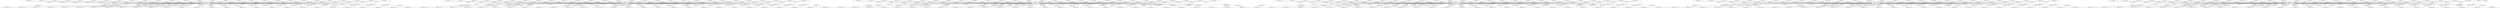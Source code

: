 digraph G {
	ranksep=.25;
	"top_module_a1~0" [shape=triangle];
	"top_module_a1~0" -> "top_module_MUL~0"[label="top_module^a1~0"];
	"top_module_MUL~0"
	"top_module_MUL~0" -> "top_module_BUF~1"[label="top_module^c1~0"];
	"top_module_BUF~1" [shape=box];
	"top_module_BUF~1" -> "top_module_c1~0_O";
	"top_module_c1~0_O" [shape=triangle];
	"top_module_MUL~0" -> "top_module_BUF~2"[label="top_module^c1~1"];
	"top_module_BUF~2" [shape=box];
	"top_module_BUF~2" -> "top_module_c1~1_O";
	"top_module_c1~1_O" [shape=triangle];
	"top_module_MUL~0" -> "top_module_BUF~3"[label="top_module^c1~2"];
	"top_module_BUF~3" [shape=box];
	"top_module_BUF~3" -> "top_module_c1~2_O";
	"top_module_c1~2_O" [shape=triangle];
	"top_module_MUL~0" -> "top_module_BUF~4"[label="top_module^c1~3"];
	"top_module_BUF~4" [shape=box];
	"top_module_BUF~4" -> "top_module_c1~3_O";
	"top_module_c1~3_O" [shape=triangle];
	"top_module_MUL~0" -> "top_module_BUF~5"[label="top_module^c1~4"];
	"top_module_BUF~5" [shape=box];
	"top_module_BUF~5" -> "top_module_c1~4_O";
	"top_module_c1~4_O" [shape=triangle];
	"top_module_MUL~0" -> "top_module_BUF~6"[label="top_module^c1~5"];
	"top_module_BUF~6" [shape=box];
	"top_module_BUF~6" -> "top_module_c1~5_O";
	"top_module_c1~5_O" [shape=triangle];
	"top_module_MUL~0" -> "top_module_BUF~7"[label="top_module^c1~6"];
	"top_module_BUF~7" [shape=box];
	"top_module_BUF~7" -> "top_module_c1~6_O";
	"top_module_c1~6_O" [shape=triangle];
	"top_module_MUL~0" -> "top_module_BUF~8"[label="top_module^c1~7"];
	"top_module_BUF~8" [shape=box];
	"top_module_BUF~8" -> "top_module_c1~7_O";
	"top_module_c1~7_O" [shape=triangle];
	"top_module_MUL~0" -> "top_module_BUF~9"[label="top_module^c1~8"];
	"top_module_BUF~9" [shape=box];
	"top_module_BUF~9" -> "top_module_c1~8_O";
	"top_module_c1~8_O" [shape=triangle];
	"top_module_MUL~0" -> "top_module_BUF~10"[label="top_module^c1~9"];
	"top_module_BUF~10" [shape=box];
	"top_module_BUF~10" -> "top_module_c1~9_O";
	"top_module_c1~9_O" [shape=triangle];
	"top_module_MUL~0" -> "top_module_BUF~11"[label="top_module^c1~10"];
	"top_module_BUF~11" [shape=box];
	"top_module_BUF~11" -> "top_module_c1~10_O";
	"top_module_c1~10_O" [shape=triangle];
	"top_module_MUL~0" -> "top_module_BUF~12"[label="top_module^c1~11"];
	"top_module_BUF~12" [shape=box];
	"top_module_BUF~12" -> "top_module_c1~11_O";
	"top_module_c1~11_O" [shape=triangle];
	"top_module_MUL~0" -> "top_module_BUF~13"[label="top_module^c1~12"];
	"top_module_BUF~13" [shape=box];
	"top_module_BUF~13" -> "top_module_c1~12_O";
	"top_module_c1~12_O" [shape=triangle];
	"top_module_MUL~0" -> "top_module_BUF~14"[label="top_module^c1~13"];
	"top_module_BUF~14" [shape=box];
	"top_module_BUF~14" -> "top_module_c1~13_O";
	"top_module_c1~13_O" [shape=triangle];
	"top_module_MUL~0" -> "top_module_BUF~15"[label="top_module^c1~14"];
	"top_module_BUF~15" [shape=box];
	"top_module_BUF~15" -> "top_module_c1~14_O";
	"top_module_c1~14_O" [shape=triangle];
	"top_module_MUL~0" -> "top_module_BUF~16"[label="top_module^c1~15"];
	"top_module_BUF~16" [shape=box];
	"top_module_BUF~16" -> "top_module_c1~15_O";
	"top_module_c1~15_O" [shape=triangle];
	"top_module_MUL~0" -> "top_module_BUF~17"[label="top_module^c1~16"];
	"top_module_BUF~17" [shape=box];
	"top_module_BUF~17" -> "top_module_c1~16_O";
	"top_module_c1~16_O" [shape=triangle];
	"top_module_MUL~0" -> "top_module_BUF~18"[label="top_module^c1~17"];
	"top_module_BUF~18" [shape=box];
	"top_module_BUF~18" -> "top_module_c1~17_O";
	"top_module_c1~17_O" [shape=triangle];
	"top_module_MUL~0" -> "top_module_BUF~19"[label="top_module^c1~18"];
	"top_module_BUF~19" [shape=box];
	"top_module_BUF~19" -> "top_module_c1~18_O";
	"top_module_c1~18_O" [shape=triangle];
	"top_module_MUL~0" -> "top_module_BUF~20"[label="top_module^c1~19"];
	"top_module_BUF~20" [shape=box];
	"top_module_BUF~20" -> "top_module_c1~19_O";
	"top_module_c1~19_O" [shape=triangle];
	"top_module_MUL~0" -> "top_module_BUF~21"[label="top_module^c1~20"];
	"top_module_BUF~21" [shape=box];
	"top_module_BUF~21" -> "top_module_c1~20_O";
	"top_module_c1~20_O" [shape=triangle];
	"top_module_MUL~0" -> "top_module_BUF~22"[label="top_module^c1~21"];
	"top_module_BUF~22" [shape=box];
	"top_module_BUF~22" -> "top_module_c1~21_O";
	"top_module_c1~21_O" [shape=triangle];
	"top_module_MUL~0" -> "top_module_BUF~23"[label="top_module^c1~22"];
	"top_module_BUF~23" [shape=box];
	"top_module_BUF~23" -> "top_module_c1~22_O";
	"top_module_c1~22_O" [shape=triangle];
	"top_module_MUL~0" -> "top_module_BUF~24"[label="top_module^c1~23"];
	"top_module_BUF~24" [shape=box];
	"top_module_BUF~24" -> "top_module_c1~23_O";
	"top_module_c1~23_O" [shape=triangle];
	"top_module_MUL~0" -> "top_module_BUF~25"[label="top_module^c1~24"];
	"top_module_BUF~25" [shape=box];
	"top_module_BUF~25" -> "top_module_c1~24_O";
	"top_module_c1~24_O" [shape=triangle];
	"top_module_MUL~0" -> "top_module_BUF~26"[label="top_module^c1~25"];
	"top_module_BUF~26" [shape=box];
	"top_module_BUF~26" -> "top_module_c1~25_O";
	"top_module_c1~25_O" [shape=triangle];
	"top_module_MUL~0" -> "top_module_BUF~27"[label="top_module^c1~26"];
	"top_module_BUF~27" [shape=box];
	"top_module_BUF~27" -> "top_module_c1~26_O";
	"top_module_c1~26_O" [shape=triangle];
	"top_module_MUL~0" -> "top_module_BUF~28"[label="top_module^c1~27"];
	"top_module_BUF~28" [shape=box];
	"top_module_BUF~28" -> "top_module_c1~27_O";
	"top_module_c1~27_O" [shape=triangle];
	"top_module_a1~1" [shape=triangle];
	"top_module_a1~1" -> "top_module_MUL~0"[label="top_module^a1~1"];
	"top_module_a1~2" [shape=triangle];
	"top_module_a1~2" -> "top_module_MUL~0"[label="top_module^a1~2"];
	"top_module_a1~3" [shape=triangle];
	"top_module_a1~3" -> "top_module_MUL~0"[label="top_module^a1~3"];
	"top_module_a1~4" [shape=triangle];
	"top_module_a1~4" -> "top_module_MUL~0"[label="top_module^a1~4"];
	"top_module_a1~5" [shape=triangle];
	"top_module_a1~5" -> "top_module_MUL~0"[label="top_module^a1~5"];
	"top_module_a1~6" [shape=triangle];
	"top_module_a1~6" -> "top_module_MUL~0"[label="top_module^a1~6"];
	"top_module_a1~7" [shape=triangle];
	"top_module_a1~7" -> "top_module_MUL~0"[label="top_module^a1~7"];
	"top_module_a1~8" [shape=triangle];
	"top_module_a1~8" -> "top_module_MUL~0"[label="top_module^a1~8"];
	"top_module_a1~9" [shape=triangle];
	"top_module_a1~9" -> "top_module_MUL~0"[label="top_module^a1~9"];
	"top_module_a1~10" [shape=triangle];
	"top_module_a1~10" -> "top_module_MUL~0"[label="top_module^a1~10"];
	"top_module_a1~11" [shape=triangle];
	"top_module_a1~11" -> "top_module_MUL~0"[label="top_module^a1~11"];
	"top_module_a1~12" [shape=triangle];
	"top_module_a1~12" -> "top_module_MUL~0"[label="top_module^a1~12"];
	"top_module_a1~13" [shape=triangle];
	"top_module_a1~13" -> "top_module_MUL~0"[label="top_module^a1~13"];
	"top_module_a2~0" [shape=triangle];
	"top_module_a2~0" -> "top_module_MUL~29"[label="top_module^a2~0"];
	"top_module_MUL~29"
	"top_module_MUL~29" -> "top_module_BUF~30"[label="top_module^c2~0"];
	"top_module_BUF~30" [shape=box];
	"top_module_BUF~30" -> "top_module_c2~0_O";
	"top_module_c2~0_O" [shape=triangle];
	"top_module_MUL~29" -> "top_module_BUF~31"[label="top_module^c2~1"];
	"top_module_BUF~31" [shape=box];
	"top_module_BUF~31" -> "top_module_c2~1_O";
	"top_module_c2~1_O" [shape=triangle];
	"top_module_MUL~29" -> "top_module_BUF~32"[label="top_module^c2~2"];
	"top_module_BUF~32" [shape=box];
	"top_module_BUF~32" -> "top_module_c2~2_O";
	"top_module_c2~2_O" [shape=triangle];
	"top_module_MUL~29" -> "top_module_BUF~33"[label="top_module^c2~3"];
	"top_module_BUF~33" [shape=box];
	"top_module_BUF~33" -> "top_module_c2~3_O";
	"top_module_c2~3_O" [shape=triangle];
	"top_module_MUL~29" -> "top_module_BUF~34"[label="top_module^c2~4"];
	"top_module_BUF~34" [shape=box];
	"top_module_BUF~34" -> "top_module_c2~4_O";
	"top_module_c2~4_O" [shape=triangle];
	"top_module_MUL~29" -> "top_module_BUF~35"[label="top_module^c2~5"];
	"top_module_BUF~35" [shape=box];
	"top_module_BUF~35" -> "top_module_c2~5_O";
	"top_module_c2~5_O" [shape=triangle];
	"top_module_MUL~29" -> "top_module_BUF~36"[label="top_module^c2~6"];
	"top_module_BUF~36" [shape=box];
	"top_module_BUF~36" -> "top_module_c2~6_O";
	"top_module_c2~6_O" [shape=triangle];
	"top_module_MUL~29" -> "top_module_BUF~37"[label="top_module^c2~7"];
	"top_module_BUF~37" [shape=box];
	"top_module_BUF~37" -> "top_module_c2~7_O";
	"top_module_c2~7_O" [shape=triangle];
	"top_module_MUL~29" -> "top_module_BUF~38"[label="top_module^c2~8"];
	"top_module_BUF~38" [shape=box];
	"top_module_BUF~38" -> "top_module_c2~8_O";
	"top_module_c2~8_O" [shape=triangle];
	"top_module_MUL~29" -> "top_module_BUF~39"[label="top_module^c2~9"];
	"top_module_BUF~39" [shape=box];
	"top_module_BUF~39" -> "top_module_c2~9_O";
	"top_module_c2~9_O" [shape=triangle];
	"top_module_MUL~29" -> "top_module_BUF~40"[label="top_module^c2~10"];
	"top_module_BUF~40" [shape=box];
	"top_module_BUF~40" -> "top_module_c2~10_O";
	"top_module_c2~10_O" [shape=triangle];
	"top_module_MUL~29" -> "top_module_BUF~41"[label="top_module^c2~11"];
	"top_module_BUF~41" [shape=box];
	"top_module_BUF~41" -> "top_module_c2~11_O";
	"top_module_c2~11_O" [shape=triangle];
	"top_module_MUL~29" -> "top_module_BUF~42"[label="top_module^c2~12"];
	"top_module_BUF~42" [shape=box];
	"top_module_BUF~42" -> "top_module_c2~12_O";
	"top_module_c2~12_O" [shape=triangle];
	"top_module_MUL~29" -> "top_module_BUF~43"[label="top_module^c2~13"];
	"top_module_BUF~43" [shape=box];
	"top_module_BUF~43" -> "top_module_c2~13_O";
	"top_module_c2~13_O" [shape=triangle];
	"top_module_MUL~29" -> "top_module_BUF~44"[label="top_module^c2~14"];
	"top_module_BUF~44" [shape=box];
	"top_module_BUF~44" -> "top_module_c2~14_O";
	"top_module_c2~14_O" [shape=triangle];
	"top_module_MUL~29" -> "top_module_BUF~45"[label="top_module^c2~15"];
	"top_module_BUF~45" [shape=box];
	"top_module_BUF~45" -> "top_module_c2~15_O";
	"top_module_c2~15_O" [shape=triangle];
	"top_module_MUL~29" -> "top_module_BUF~46"[label="top_module^c2~16"];
	"top_module_BUF~46" [shape=box];
	"top_module_BUF~46" -> "top_module_c2~16_O";
	"top_module_c2~16_O" [shape=triangle];
	"top_module_MUL~29" -> "top_module_BUF~47"[label="top_module^c2~17"];
	"top_module_BUF~47" [shape=box];
	"top_module_BUF~47" -> "top_module_c2~17_O";
	"top_module_c2~17_O" [shape=triangle];
	"top_module_MUL~29" -> "top_module_BUF~48"[label="top_module^c2~18"];
	"top_module_BUF~48" [shape=box];
	"top_module_BUF~48" -> "top_module_c2~18_O";
	"top_module_c2~18_O" [shape=triangle];
	"top_module_MUL~29" -> "top_module_BUF~49"[label="top_module^c2~19"];
	"top_module_BUF~49" [shape=box];
	"top_module_BUF~49" -> "top_module_c2~19_O";
	"top_module_c2~19_O" [shape=triangle];
	"top_module_MUL~29" -> "top_module_BUF~50"[label="top_module^c2~20"];
	"top_module_BUF~50" [shape=box];
	"top_module_BUF~50" -> "top_module_c2~20_O";
	"top_module_c2~20_O" [shape=triangle];
	"top_module_MUL~29" -> "top_module_BUF~51"[label="top_module^c2~21"];
	"top_module_BUF~51" [shape=box];
	"top_module_BUF~51" -> "top_module_c2~21_O";
	"top_module_c2~21_O" [shape=triangle];
	"top_module_MUL~29" -> "top_module_BUF~52"[label="top_module^c2~22"];
	"top_module_BUF~52" [shape=box];
	"top_module_BUF~52" -> "top_module_c2~22_O";
	"top_module_c2~22_O" [shape=triangle];
	"top_module_MUL~29" -> "top_module_BUF~53"[label="top_module^c2~23"];
	"top_module_BUF~53" [shape=box];
	"top_module_BUF~53" -> "top_module_c2~23_O";
	"top_module_c2~23_O" [shape=triangle];
	"top_module_MUL~29" -> "top_module_BUF~54"[label="top_module^c2~24"];
	"top_module_BUF~54" [shape=box];
	"top_module_BUF~54" -> "top_module_c2~24_O";
	"top_module_c2~24_O" [shape=triangle];
	"top_module_MUL~29" -> "top_module_BUF~55"[label="top_module^c2~25"];
	"top_module_BUF~55" [shape=box];
	"top_module_BUF~55" -> "top_module_c2~25_O";
	"top_module_c2~25_O" [shape=triangle];
	"top_module_MUL~29" -> "top_module_BUF~56"[label="top_module^c2~26"];
	"top_module_BUF~56" [shape=box];
	"top_module_BUF~56" -> "top_module_c2~26_O";
	"top_module_c2~26_O" [shape=triangle];
	"top_module_MUL~29" -> "top_module_BUF~57"[label="top_module^c2~27"];
	"top_module_BUF~57" [shape=box];
	"top_module_BUF~57" -> "top_module_c2~27_O";
	"top_module_c2~27_O" [shape=triangle];
	"top_module_a2~1" [shape=triangle];
	"top_module_a2~1" -> "top_module_MUL~29"[label="top_module^a2~1"];
	"top_module_a2~2" [shape=triangle];
	"top_module_a2~2" -> "top_module_MUL~29"[label="top_module^a2~2"];
	"top_module_a2~3" [shape=triangle];
	"top_module_a2~3" -> "top_module_MUL~29"[label="top_module^a2~3"];
	"top_module_a2~4" [shape=triangle];
	"top_module_a2~4" -> "top_module_MUL~29"[label="top_module^a2~4"];
	"top_module_a2~5" [shape=triangle];
	"top_module_a2~5" -> "top_module_MUL~29"[label="top_module^a2~5"];
	"top_module_a2~6" [shape=triangle];
	"top_module_a2~6" -> "top_module_MUL~29"[label="top_module^a2~6"];
	"top_module_a2~7" [shape=triangle];
	"top_module_a2~7" -> "top_module_MUL~29"[label="top_module^a2~7"];
	"top_module_a2~8" [shape=triangle];
	"top_module_a2~8" -> "top_module_MUL~29"[label="top_module^a2~8"];
	"top_module_a2~9" [shape=triangle];
	"top_module_a2~9" -> "top_module_MUL~29"[label="top_module^a2~9"];
	"top_module_a2~10" [shape=triangle];
	"top_module_a2~10" -> "top_module_MUL~29"[label="top_module^a2~10"];
	"top_module_a2~11" [shape=triangle];
	"top_module_a2~11" -> "top_module_MUL~29"[label="top_module^a2~11"];
	"top_module_a2~12" [shape=triangle];
	"top_module_a2~12" -> "top_module_MUL~29"[label="top_module^a2~12"];
	"top_module_a2~13" [shape=triangle];
	"top_module_a2~13" -> "top_module_MUL~29"[label="top_module^a2~13"];
	"top_module_a3~0" [shape=triangle];
	"top_module_a3~0" -> "top_module_MUL~58"[label="top_module^a3~0"];
	"top_module_MUL~58"
	"top_module_MUL~58" -> "top_module_BUF~59"[label="top_module^c3~0"];
	"top_module_BUF~59" [shape=box];
	"top_module_BUF~59" -> "top_module_c3~0_O";
	"top_module_c3~0_O" [shape=triangle];
	"top_module_MUL~58" -> "top_module_BUF~60"[label="top_module^c3~1"];
	"top_module_BUF~60" [shape=box];
	"top_module_BUF~60" -> "top_module_c3~1_O";
	"top_module_c3~1_O" [shape=triangle];
	"top_module_MUL~58" -> "top_module_BUF~61"[label="top_module^c3~2"];
	"top_module_BUF~61" [shape=box];
	"top_module_BUF~61" -> "top_module_c3~2_O";
	"top_module_c3~2_O" [shape=triangle];
	"top_module_MUL~58" -> "top_module_BUF~62"[label="top_module^c3~3"];
	"top_module_BUF~62" [shape=box];
	"top_module_BUF~62" -> "top_module_c3~3_O";
	"top_module_c3~3_O" [shape=triangle];
	"top_module_MUL~58" -> "top_module_BUF~63"[label="top_module^c3~4"];
	"top_module_BUF~63" [shape=box];
	"top_module_BUF~63" -> "top_module_c3~4_O";
	"top_module_c3~4_O" [shape=triangle];
	"top_module_MUL~58" -> "top_module_BUF~64"[label="top_module^c3~5"];
	"top_module_BUF~64" [shape=box];
	"top_module_BUF~64" -> "top_module_c3~5_O";
	"top_module_c3~5_O" [shape=triangle];
	"top_module_MUL~58" -> "top_module_BUF~65"[label="top_module^c3~6"];
	"top_module_BUF~65" [shape=box];
	"top_module_BUF~65" -> "top_module_c3~6_O";
	"top_module_c3~6_O" [shape=triangle];
	"top_module_MUL~58" -> "top_module_BUF~66"[label="top_module^c3~7"];
	"top_module_BUF~66" [shape=box];
	"top_module_BUF~66" -> "top_module_c3~7_O";
	"top_module_c3~7_O" [shape=triangle];
	"top_module_MUL~58" -> "top_module_BUF~67"[label="top_module^c3~8"];
	"top_module_BUF~67" [shape=box];
	"top_module_BUF~67" -> "top_module_c3~8_O";
	"top_module_c3~8_O" [shape=triangle];
	"top_module_MUL~58" -> "top_module_BUF~68"[label="top_module^c3~9"];
	"top_module_BUF~68" [shape=box];
	"top_module_BUF~68" -> "top_module_c3~9_O";
	"top_module_c3~9_O" [shape=triangle];
	"top_module_MUL~58" -> "top_module_BUF~69"[label="top_module^c3~10"];
	"top_module_BUF~69" [shape=box];
	"top_module_BUF~69" -> "top_module_c3~10_O";
	"top_module_c3~10_O" [shape=triangle];
	"top_module_MUL~58" -> "top_module_BUF~70"[label="top_module^c3~11"];
	"top_module_BUF~70" [shape=box];
	"top_module_BUF~70" -> "top_module_c3~11_O";
	"top_module_c3~11_O" [shape=triangle];
	"top_module_MUL~58" -> "top_module_BUF~71"[label="top_module^c3~12"];
	"top_module_BUF~71" [shape=box];
	"top_module_BUF~71" -> "top_module_c3~12_O";
	"top_module_c3~12_O" [shape=triangle];
	"top_module_MUL~58" -> "top_module_BUF~72"[label="top_module^c3~13"];
	"top_module_BUF~72" [shape=box];
	"top_module_BUF~72" -> "top_module_c3~13_O";
	"top_module_c3~13_O" [shape=triangle];
	"top_module_MUL~58" -> "top_module_BUF~73"[label="top_module^c3~14"];
	"top_module_BUF~73" [shape=box];
	"top_module_BUF~73" -> "top_module_c3~14_O";
	"top_module_c3~14_O" [shape=triangle];
	"top_module_MUL~58" -> "top_module_BUF~74"[label="top_module^c3~15"];
	"top_module_BUF~74" [shape=box];
	"top_module_BUF~74" -> "top_module_c3~15_O";
	"top_module_c3~15_O" [shape=triangle];
	"top_module_MUL~58" -> "top_module_BUF~75"[label="top_module^c3~16"];
	"top_module_BUF~75" [shape=box];
	"top_module_BUF~75" -> "top_module_c3~16_O";
	"top_module_c3~16_O" [shape=triangle];
	"top_module_MUL~58" -> "top_module_BUF~76"[label="top_module^c3~17"];
	"top_module_BUF~76" [shape=box];
	"top_module_BUF~76" -> "top_module_c3~17_O";
	"top_module_c3~17_O" [shape=triangle];
	"top_module_MUL~58" -> "top_module_BUF~77"[label="top_module^c3~18"];
	"top_module_BUF~77" [shape=box];
	"top_module_BUF~77" -> "top_module_c3~18_O";
	"top_module_c3~18_O" [shape=triangle];
	"top_module_MUL~58" -> "top_module_BUF~78"[label="top_module^c3~19"];
	"top_module_BUF~78" [shape=box];
	"top_module_BUF~78" -> "top_module_c3~19_O";
	"top_module_c3~19_O" [shape=triangle];
	"top_module_MUL~58" -> "top_module_BUF~79"[label="top_module^c3~20"];
	"top_module_BUF~79" [shape=box];
	"top_module_BUF~79" -> "top_module_c3~20_O";
	"top_module_c3~20_O" [shape=triangle];
	"top_module_MUL~58" -> "top_module_BUF~80"[label="top_module^c3~21"];
	"top_module_BUF~80" [shape=box];
	"top_module_BUF~80" -> "top_module_c3~21_O";
	"top_module_c3~21_O" [shape=triangle];
	"top_module_MUL~58" -> "top_module_BUF~81"[label="top_module^c3~22"];
	"top_module_BUF~81" [shape=box];
	"top_module_BUF~81" -> "top_module_c3~22_O";
	"top_module_c3~22_O" [shape=triangle];
	"top_module_MUL~58" -> "top_module_BUF~82"[label="top_module^c3~23"];
	"top_module_BUF~82" [shape=box];
	"top_module_BUF~82" -> "top_module_c3~23_O";
	"top_module_c3~23_O" [shape=triangle];
	"top_module_MUL~58" -> "top_module_BUF~83"[label="top_module^c3~24"];
	"top_module_BUF~83" [shape=box];
	"top_module_BUF~83" -> "top_module_c3~24_O";
	"top_module_c3~24_O" [shape=triangle];
	"top_module_MUL~58" -> "top_module_BUF~84"[label="top_module^c3~25"];
	"top_module_BUF~84" [shape=box];
	"top_module_BUF~84" -> "top_module_c3~25_O";
	"top_module_c3~25_O" [shape=triangle];
	"top_module_MUL~58" -> "top_module_BUF~85"[label="top_module^c3~26"];
	"top_module_BUF~85" [shape=box];
	"top_module_BUF~85" -> "top_module_c3~26_O";
	"top_module_c3~26_O" [shape=triangle];
	"top_module_MUL~58" -> "top_module_BUF~86"[label="top_module^c3~27"];
	"top_module_BUF~86" [shape=box];
	"top_module_BUF~86" -> "top_module_c3~27_O";
	"top_module_c3~27_O" [shape=triangle];
	"top_module_a3~1" [shape=triangle];
	"top_module_a3~1" -> "top_module_MUL~58"[label="top_module^a3~1"];
	"top_module_a3~2" [shape=triangle];
	"top_module_a3~2" -> "top_module_MUL~58"[label="top_module^a3~2"];
	"top_module_a3~3" [shape=triangle];
	"top_module_a3~3" -> "top_module_MUL~58"[label="top_module^a3~3"];
	"top_module_a3~4" [shape=triangle];
	"top_module_a3~4" -> "top_module_MUL~58"[label="top_module^a3~4"];
	"top_module_a3~5" [shape=triangle];
	"top_module_a3~5" -> "top_module_MUL~58"[label="top_module^a3~5"];
	"top_module_a3~6" [shape=triangle];
	"top_module_a3~6" -> "top_module_MUL~58"[label="top_module^a3~6"];
	"top_module_a3~7" [shape=triangle];
	"top_module_a3~7" -> "top_module_MUL~58"[label="top_module^a3~7"];
	"top_module_a3~8" [shape=triangle];
	"top_module_a3~8" -> "top_module_MUL~58"[label="top_module^a3~8"];
	"top_module_a3~9" [shape=triangle];
	"top_module_a3~9" -> "top_module_MUL~58"[label="top_module^a3~9"];
	"top_module_a3~10" [shape=triangle];
	"top_module_a3~10" -> "top_module_MUL~58"[label="top_module^a3~10"];
	"top_module_a3~11" [shape=triangle];
	"top_module_a3~11" -> "top_module_MUL~58"[label="top_module^a3~11"];
	"top_module_a3~12" [shape=triangle];
	"top_module_a3~12" -> "top_module_MUL~58"[label="top_module^a3~12"];
	"top_module_a3~13" [shape=triangle];
	"top_module_a3~13" -> "top_module_MUL~58"[label="top_module^a3~13"];
	"top_module_a4~0" [shape=triangle];
	"top_module_a4~0" -> "top_module_MUL~87"[label="top_module^a4~0"];
	"top_module_MUL~87"
	"top_module_MUL~87" -> "top_module_BUF~88"[label="top_module^c4~0"];
	"top_module_BUF~88" [shape=box];
	"top_module_BUF~88" -> "top_module_c4~0_O";
	"top_module_c4~0_O" [shape=triangle];
	"top_module_MUL~87" -> "top_module_BUF~89"[label="top_module^c4~1"];
	"top_module_BUF~89" [shape=box];
	"top_module_BUF~89" -> "top_module_c4~1_O";
	"top_module_c4~1_O" [shape=triangle];
	"top_module_MUL~87" -> "top_module_BUF~90"[label="top_module^c4~2"];
	"top_module_BUF~90" [shape=box];
	"top_module_BUF~90" -> "top_module_c4~2_O";
	"top_module_c4~2_O" [shape=triangle];
	"top_module_MUL~87" -> "top_module_BUF~91"[label="top_module^c4~3"];
	"top_module_BUF~91" [shape=box];
	"top_module_BUF~91" -> "top_module_c4~3_O";
	"top_module_c4~3_O" [shape=triangle];
	"top_module_MUL~87" -> "top_module_BUF~92"[label="top_module^c4~4"];
	"top_module_BUF~92" [shape=box];
	"top_module_BUF~92" -> "top_module_c4~4_O";
	"top_module_c4~4_O" [shape=triangle];
	"top_module_MUL~87" -> "top_module_BUF~93"[label="top_module^c4~5"];
	"top_module_BUF~93" [shape=box];
	"top_module_BUF~93" -> "top_module_c4~5_O";
	"top_module_c4~5_O" [shape=triangle];
	"top_module_MUL~87" -> "top_module_BUF~94"[label="top_module^c4~6"];
	"top_module_BUF~94" [shape=box];
	"top_module_BUF~94" -> "top_module_c4~6_O";
	"top_module_c4~6_O" [shape=triangle];
	"top_module_MUL~87" -> "top_module_BUF~95"[label="top_module^c4~7"];
	"top_module_BUF~95" [shape=box];
	"top_module_BUF~95" -> "top_module_c4~7_O";
	"top_module_c4~7_O" [shape=triangle];
	"top_module_MUL~87" -> "top_module_BUF~96"[label="top_module^c4~8"];
	"top_module_BUF~96" [shape=box];
	"top_module_BUF~96" -> "top_module_c4~8_O";
	"top_module_c4~8_O" [shape=triangle];
	"top_module_MUL~87" -> "top_module_BUF~97"[label="top_module^c4~9"];
	"top_module_BUF~97" [shape=box];
	"top_module_BUF~97" -> "top_module_c4~9_O";
	"top_module_c4~9_O" [shape=triangle];
	"top_module_MUL~87" -> "top_module_BUF~98"[label="top_module^c4~10"];
	"top_module_BUF~98" [shape=box];
	"top_module_BUF~98" -> "top_module_c4~10_O";
	"top_module_c4~10_O" [shape=triangle];
	"top_module_MUL~87" -> "top_module_BUF~99"[label="top_module^c4~11"];
	"top_module_BUF~99" [shape=box];
	"top_module_BUF~99" -> "top_module_c4~11_O";
	"top_module_c4~11_O" [shape=triangle];
	"top_module_MUL~87" -> "top_module_BUF~100"[label="top_module^c4~12"];
	"top_module_BUF~100" [shape=box];
	"top_module_BUF~100" -> "top_module_c4~12_O";
	"top_module_c4~12_O" [shape=triangle];
	"top_module_MUL~87" -> "top_module_BUF~101"[label="top_module^c4~13"];
	"top_module_BUF~101" [shape=box];
	"top_module_BUF~101" -> "top_module_c4~13_O";
	"top_module_c4~13_O" [shape=triangle];
	"top_module_MUL~87" -> "top_module_BUF~102"[label="top_module^c4~14"];
	"top_module_BUF~102" [shape=box];
	"top_module_BUF~102" -> "top_module_c4~14_O";
	"top_module_c4~14_O" [shape=triangle];
	"top_module_MUL~87" -> "top_module_BUF~103"[label="top_module^c4~15"];
	"top_module_BUF~103" [shape=box];
	"top_module_BUF~103" -> "top_module_c4~15_O";
	"top_module_c4~15_O" [shape=triangle];
	"top_module_MUL~87" -> "top_module_BUF~104"[label="top_module^c4~16"];
	"top_module_BUF~104" [shape=box];
	"top_module_BUF~104" -> "top_module_c4~16_O";
	"top_module_c4~16_O" [shape=triangle];
	"top_module_MUL~87" -> "top_module_BUF~105"[label="top_module^c4~17"];
	"top_module_BUF~105" [shape=box];
	"top_module_BUF~105" -> "top_module_c4~17_O";
	"top_module_c4~17_O" [shape=triangle];
	"top_module_MUL~87" -> "top_module_BUF~106"[label="top_module^c4~18"];
	"top_module_BUF~106" [shape=box];
	"top_module_BUF~106" -> "top_module_c4~18_O";
	"top_module_c4~18_O" [shape=triangle];
	"top_module_MUL~87" -> "top_module_BUF~107"[label="top_module^c4~19"];
	"top_module_BUF~107" [shape=box];
	"top_module_BUF~107" -> "top_module_c4~19_O";
	"top_module_c4~19_O" [shape=triangle];
	"top_module_MUL~87" -> "top_module_BUF~108"[label="top_module^c4~20"];
	"top_module_BUF~108" [shape=box];
	"top_module_BUF~108" -> "top_module_c4~20_O";
	"top_module_c4~20_O" [shape=triangle];
	"top_module_MUL~87" -> "top_module_BUF~109"[label="top_module^c4~21"];
	"top_module_BUF~109" [shape=box];
	"top_module_BUF~109" -> "top_module_c4~21_O";
	"top_module_c4~21_O" [shape=triangle];
	"top_module_MUL~87" -> "top_module_BUF~110"[label="top_module^c4~22"];
	"top_module_BUF~110" [shape=box];
	"top_module_BUF~110" -> "top_module_c4~22_O";
	"top_module_c4~22_O" [shape=triangle];
	"top_module_MUL~87" -> "top_module_BUF~111"[label="top_module^c4~23"];
	"top_module_BUF~111" [shape=box];
	"top_module_BUF~111" -> "top_module_c4~23_O";
	"top_module_c4~23_O" [shape=triangle];
	"top_module_MUL~87" -> "top_module_BUF~112"[label="top_module^c4~24"];
	"top_module_BUF~112" [shape=box];
	"top_module_BUF~112" -> "top_module_c4~24_O";
	"top_module_c4~24_O" [shape=triangle];
	"top_module_MUL~87" -> "top_module_BUF~113"[label="top_module^c4~25"];
	"top_module_BUF~113" [shape=box];
	"top_module_BUF~113" -> "top_module_c4~25_O";
	"top_module_c4~25_O" [shape=triangle];
	"top_module_MUL~87" -> "top_module_BUF~114"[label="top_module^c4~26"];
	"top_module_BUF~114" [shape=box];
	"top_module_BUF~114" -> "top_module_c4~26_O";
	"top_module_c4~26_O" [shape=triangle];
	"top_module_MUL~87" -> "top_module_BUF~115"[label="top_module^c4~27"];
	"top_module_BUF~115" [shape=box];
	"top_module_BUF~115" -> "top_module_c4~27_O";
	"top_module_c4~27_O" [shape=triangle];
	"top_module_a4~1" [shape=triangle];
	"top_module_a4~1" -> "top_module_MUL~87"[label="top_module^a4~1"];
	"top_module_a4~2" [shape=triangle];
	"top_module_a4~2" -> "top_module_MUL~87"[label="top_module^a4~2"];
	"top_module_a4~3" [shape=triangle];
	"top_module_a4~3" -> "top_module_MUL~87"[label="top_module^a4~3"];
	"top_module_a4~4" [shape=triangle];
	"top_module_a4~4" -> "top_module_MUL~87"[label="top_module^a4~4"];
	"top_module_a4~5" [shape=triangle];
	"top_module_a4~5" -> "top_module_MUL~87"[label="top_module^a4~5"];
	"top_module_a4~6" [shape=triangle];
	"top_module_a4~6" -> "top_module_MUL~87"[label="top_module^a4~6"];
	"top_module_a4~7" [shape=triangle];
	"top_module_a4~7" -> "top_module_MUL~87"[label="top_module^a4~7"];
	"top_module_a4~8" [shape=triangle];
	"top_module_a4~8" -> "top_module_MUL~87"[label="top_module^a4~8"];
	"top_module_a4~9" [shape=triangle];
	"top_module_a4~9" -> "top_module_MUL~87"[label="top_module^a4~9"];
	"top_module_a4~10" [shape=triangle];
	"top_module_a4~10" -> "top_module_MUL~87"[label="top_module^a4~10"];
	"top_module_a4~11" [shape=triangle];
	"top_module_a4~11" -> "top_module_MUL~87"[label="top_module^a4~11"];
	"top_module_a4~12" [shape=triangle];
	"top_module_a4~12" -> "top_module_MUL~87"[label="top_module^a4~12"];
	"top_module_a4~13" [shape=triangle];
	"top_module_a4~13" -> "top_module_MUL~87"[label="top_module^a4~13"];
	"top_module_a5~0" [shape=triangle];
	"top_module_a5~0" -> "top_module_MUL~116"[label="top_module^a5~0"];
	"top_module_MUL~116"
	"top_module_MUL~116" -> "top_module_BUF~117"[label="top_module^c5~0"];
	"top_module_BUF~117" [shape=box];
	"top_module_BUF~117" -> "top_module_c5~0_O";
	"top_module_c5~0_O" [shape=triangle];
	"top_module_MUL~116" -> "top_module_BUF~118"[label="top_module^c5~1"];
	"top_module_BUF~118" [shape=box];
	"top_module_BUF~118" -> "top_module_c5~1_O";
	"top_module_c5~1_O" [shape=triangle];
	"top_module_MUL~116" -> "top_module_BUF~119"[label="top_module^c5~2"];
	"top_module_BUF~119" [shape=box];
	"top_module_BUF~119" -> "top_module_c5~2_O";
	"top_module_c5~2_O" [shape=triangle];
	"top_module_MUL~116" -> "top_module_BUF~120"[label="top_module^c5~3"];
	"top_module_BUF~120" [shape=box];
	"top_module_BUF~120" -> "top_module_c5~3_O";
	"top_module_c5~3_O" [shape=triangle];
	"top_module_MUL~116" -> "top_module_BUF~121"[label="top_module^c5~4"];
	"top_module_BUF~121" [shape=box];
	"top_module_BUF~121" -> "top_module_c5~4_O";
	"top_module_c5~4_O" [shape=triangle];
	"top_module_MUL~116" -> "top_module_BUF~122"[label="top_module^c5~5"];
	"top_module_BUF~122" [shape=box];
	"top_module_BUF~122" -> "top_module_c5~5_O";
	"top_module_c5~5_O" [shape=triangle];
	"top_module_MUL~116" -> "top_module_BUF~123"[label="top_module^c5~6"];
	"top_module_BUF~123" [shape=box];
	"top_module_BUF~123" -> "top_module_c5~6_O";
	"top_module_c5~6_O" [shape=triangle];
	"top_module_MUL~116" -> "top_module_BUF~124"[label="top_module^c5~7"];
	"top_module_BUF~124" [shape=box];
	"top_module_BUF~124" -> "top_module_c5~7_O";
	"top_module_c5~7_O" [shape=triangle];
	"top_module_MUL~116" -> "top_module_BUF~125"[label="top_module^c5~8"];
	"top_module_BUF~125" [shape=box];
	"top_module_BUF~125" -> "top_module_c5~8_O";
	"top_module_c5~8_O" [shape=triangle];
	"top_module_MUL~116" -> "top_module_BUF~126"[label="top_module^c5~9"];
	"top_module_BUF~126" [shape=box];
	"top_module_BUF~126" -> "top_module_c5~9_O";
	"top_module_c5~9_O" [shape=triangle];
	"top_module_MUL~116" -> "top_module_BUF~127"[label="top_module^c5~10"];
	"top_module_BUF~127" [shape=box];
	"top_module_BUF~127" -> "top_module_c5~10_O";
	"top_module_c5~10_O" [shape=triangle];
	"top_module_MUL~116" -> "top_module_BUF~128"[label="top_module^c5~11"];
	"top_module_BUF~128" [shape=box];
	"top_module_BUF~128" -> "top_module_c5~11_O";
	"top_module_c5~11_O" [shape=triangle];
	"top_module_MUL~116" -> "top_module_BUF~129"[label="top_module^c5~12"];
	"top_module_BUF~129" [shape=box];
	"top_module_BUF~129" -> "top_module_c5~12_O";
	"top_module_c5~12_O" [shape=triangle];
	"top_module_MUL~116" -> "top_module_BUF~130"[label="top_module^c5~13"];
	"top_module_BUF~130" [shape=box];
	"top_module_BUF~130" -> "top_module_c5~13_O";
	"top_module_c5~13_O" [shape=triangle];
	"top_module_MUL~116" -> "top_module_BUF~131"[label="top_module^c5~14"];
	"top_module_BUF~131" [shape=box];
	"top_module_BUF~131" -> "top_module_c5~14_O";
	"top_module_c5~14_O" [shape=triangle];
	"top_module_MUL~116" -> "top_module_BUF~132"[label="top_module^c5~15"];
	"top_module_BUF~132" [shape=box];
	"top_module_BUF~132" -> "top_module_c5~15_O";
	"top_module_c5~15_O" [shape=triangle];
	"top_module_MUL~116" -> "top_module_BUF~133"[label="top_module^c5~16"];
	"top_module_BUF~133" [shape=box];
	"top_module_BUF~133" -> "top_module_c5~16_O";
	"top_module_c5~16_O" [shape=triangle];
	"top_module_MUL~116" -> "top_module_BUF~134"[label="top_module^c5~17"];
	"top_module_BUF~134" [shape=box];
	"top_module_BUF~134" -> "top_module_c5~17_O";
	"top_module_c5~17_O" [shape=triangle];
	"top_module_MUL~116" -> "top_module_BUF~135"[label="top_module^c5~18"];
	"top_module_BUF~135" [shape=box];
	"top_module_BUF~135" -> "top_module_c5~18_O";
	"top_module_c5~18_O" [shape=triangle];
	"top_module_MUL~116" -> "top_module_BUF~136"[label="top_module^c5~19"];
	"top_module_BUF~136" [shape=box];
	"top_module_BUF~136" -> "top_module_c5~19_O";
	"top_module_c5~19_O" [shape=triangle];
	"top_module_MUL~116" -> "top_module_BUF~137"[label="top_module^c5~20"];
	"top_module_BUF~137" [shape=box];
	"top_module_BUF~137" -> "top_module_c5~20_O";
	"top_module_c5~20_O" [shape=triangle];
	"top_module_MUL~116" -> "top_module_BUF~138"[label="top_module^c5~21"];
	"top_module_BUF~138" [shape=box];
	"top_module_BUF~138" -> "top_module_c5~21_O";
	"top_module_c5~21_O" [shape=triangle];
	"top_module_MUL~116" -> "top_module_BUF~139"[label="top_module^c5~22"];
	"top_module_BUF~139" [shape=box];
	"top_module_BUF~139" -> "top_module_c5~22_O";
	"top_module_c5~22_O" [shape=triangle];
	"top_module_MUL~116" -> "top_module_BUF~140"[label="top_module^c5~23"];
	"top_module_BUF~140" [shape=box];
	"top_module_BUF~140" -> "top_module_c5~23_O";
	"top_module_c5~23_O" [shape=triangle];
	"top_module_MUL~116" -> "top_module_BUF~141"[label="top_module^c5~24"];
	"top_module_BUF~141" [shape=box];
	"top_module_BUF~141" -> "top_module_c5~24_O";
	"top_module_c5~24_O" [shape=triangle];
	"top_module_MUL~116" -> "top_module_BUF~142"[label="top_module^c5~25"];
	"top_module_BUF~142" [shape=box];
	"top_module_BUF~142" -> "top_module_c5~25_O";
	"top_module_c5~25_O" [shape=triangle];
	"top_module_MUL~116" -> "top_module_BUF~143"[label="top_module^c5~26"];
	"top_module_BUF~143" [shape=box];
	"top_module_BUF~143" -> "top_module_c5~26_O";
	"top_module_c5~26_O" [shape=triangle];
	"top_module_MUL~116" -> "top_module_BUF~144"[label="top_module^c5~27"];
	"top_module_BUF~144" [shape=box];
	"top_module_BUF~144" -> "top_module_c5~27_O";
	"top_module_c5~27_O" [shape=triangle];
	"top_module_a5~1" [shape=triangle];
	"top_module_a5~1" -> "top_module_MUL~116"[label="top_module^a5~1"];
	"top_module_a5~2" [shape=triangle];
	"top_module_a5~2" -> "top_module_MUL~116"[label="top_module^a5~2"];
	"top_module_a5~3" [shape=triangle];
	"top_module_a5~3" -> "top_module_MUL~116"[label="top_module^a5~3"];
	"top_module_a5~4" [shape=triangle];
	"top_module_a5~4" -> "top_module_MUL~116"[label="top_module^a5~4"];
	"top_module_a5~5" [shape=triangle];
	"top_module_a5~5" -> "top_module_MUL~116"[label="top_module^a5~5"];
	"top_module_a5~6" [shape=triangle];
	"top_module_a5~6" -> "top_module_MUL~116"[label="top_module^a5~6"];
	"top_module_a5~7" [shape=triangle];
	"top_module_a5~7" -> "top_module_MUL~116"[label="top_module^a5~7"];
	"top_module_a5~8" [shape=triangle];
	"top_module_a5~8" -> "top_module_MUL~116"[label="top_module^a5~8"];
	"top_module_a5~9" [shape=triangle];
	"top_module_a5~9" -> "top_module_MUL~116"[label="top_module^a5~9"];
	"top_module_a5~10" [shape=triangle];
	"top_module_a5~10" -> "top_module_MUL~116"[label="top_module^a5~10"];
	"top_module_a5~11" [shape=triangle];
	"top_module_a5~11" -> "top_module_MUL~116"[label="top_module^a5~11"];
	"top_module_a5~12" [shape=triangle];
	"top_module_a5~12" -> "top_module_MUL~116"[label="top_module^a5~12"];
	"top_module_a5~13" [shape=triangle];
	"top_module_a5~13" -> "top_module_MUL~116"[label="top_module^a5~13"];
	"top_module_b1~0" [shape=triangle];
	"top_module_b1~0" -> "top_module_MUL~0"[label="top_module^b1~0"];
	"top_module_b1~1" [shape=triangle];
	"top_module_b1~1" -> "top_module_MUL~0"[label="top_module^b1~1"];
	"top_module_b1~2" [shape=triangle];
	"top_module_b1~2" -> "top_module_MUL~0"[label="top_module^b1~2"];
	"top_module_b1~3" [shape=triangle];
	"top_module_b1~3" -> "top_module_MUL~0"[label="top_module^b1~3"];
	"top_module_b1~4" [shape=triangle];
	"top_module_b1~4" -> "top_module_MUL~0"[label="top_module^b1~4"];
	"top_module_b1~5" [shape=triangle];
	"top_module_b1~5" -> "top_module_MUL~0"[label="top_module^b1~5"];
	"top_module_b1~6" [shape=triangle];
	"top_module_b1~6" -> "top_module_MUL~0"[label="top_module^b1~6"];
	"top_module_b1~7" [shape=triangle];
	"top_module_b1~7" -> "top_module_MUL~0"[label="top_module^b1~7"];
	"top_module_b1~8" [shape=triangle];
	"top_module_b1~8" -> "top_module_MUL~0"[label="top_module^b1~8"];
	"top_module_b1~9" [shape=triangle];
	"top_module_b1~9" -> "top_module_MUL~0"[label="top_module^b1~9"];
	"top_module_b1~10" [shape=triangle];
	"top_module_b1~10" -> "top_module_MUL~0"[label="top_module^b1~10"];
	"top_module_b1~11" [shape=triangle];
	"top_module_b1~11" -> "top_module_MUL~0"[label="top_module^b1~11"];
	"top_module_b1~12" [shape=triangle];
	"top_module_b1~12" -> "top_module_MUL~0"[label="top_module^b1~12"];
	"top_module_b1~13" [shape=triangle];
	"top_module_b1~13" -> "top_module_MUL~0"[label="top_module^b1~13"];
	"top_module_b2~0" [shape=triangle];
	"top_module_b2~0" -> "top_module_MUL~29"[label="top_module^b2~0"];
	"top_module_b2~1" [shape=triangle];
	"top_module_b2~1" -> "top_module_MUL~29"[label="top_module^b2~1"];
	"top_module_b2~2" [shape=triangle];
	"top_module_b2~2" -> "top_module_MUL~29"[label="top_module^b2~2"];
	"top_module_b2~3" [shape=triangle];
	"top_module_b2~3" -> "top_module_MUL~29"[label="top_module^b2~3"];
	"top_module_b2~4" [shape=triangle];
	"top_module_b2~4" -> "top_module_MUL~29"[label="top_module^b2~4"];
	"top_module_b2~5" [shape=triangle];
	"top_module_b2~5" -> "top_module_MUL~29"[label="top_module^b2~5"];
	"top_module_b2~6" [shape=triangle];
	"top_module_b2~6" -> "top_module_MUL~29"[label="top_module^b2~6"];
	"top_module_b2~7" [shape=triangle];
	"top_module_b2~7" -> "top_module_MUL~29"[label="top_module^b2~7"];
	"top_module_b2~8" [shape=triangle];
	"top_module_b2~8" -> "top_module_MUL~29"[label="top_module^b2~8"];
	"top_module_b2~9" [shape=triangle];
	"top_module_b2~9" -> "top_module_MUL~29"[label="top_module^b2~9"];
	"top_module_b2~10" [shape=triangle];
	"top_module_b2~10" -> "top_module_MUL~29"[label="top_module^b2~10"];
	"top_module_b2~11" [shape=triangle];
	"top_module_b2~11" -> "top_module_MUL~29"[label="top_module^b2~11"];
	"top_module_b2~12" [shape=triangle];
	"top_module_b2~12" -> "top_module_MUL~29"[label="top_module^b2~12"];
	"top_module_b2~13" [shape=triangle];
	"top_module_b2~13" -> "top_module_MUL~29"[label="top_module^b2~13"];
	"top_module_b3~0" [shape=triangle];
	"top_module_b3~0" -> "top_module_MUL~58"[label="top_module^b3~0"];
	"top_module_b3~1" [shape=triangle];
	"top_module_b3~1" -> "top_module_MUL~58"[label="top_module^b3~1"];
	"top_module_b3~2" [shape=triangle];
	"top_module_b3~2" -> "top_module_MUL~58"[label="top_module^b3~2"];
	"top_module_b3~3" [shape=triangle];
	"top_module_b3~3" -> "top_module_MUL~58"[label="top_module^b3~3"];
	"top_module_b3~4" [shape=triangle];
	"top_module_b3~4" -> "top_module_MUL~58"[label="top_module^b3~4"];
	"top_module_b3~5" [shape=triangle];
	"top_module_b3~5" -> "top_module_MUL~58"[label="top_module^b3~5"];
	"top_module_b3~6" [shape=triangle];
	"top_module_b3~6" -> "top_module_MUL~58"[label="top_module^b3~6"];
	"top_module_b3~7" [shape=triangle];
	"top_module_b3~7" -> "top_module_MUL~58"[label="top_module^b3~7"];
	"top_module_b3~8" [shape=triangle];
	"top_module_b3~8" -> "top_module_MUL~58"[label="top_module^b3~8"];
	"top_module_b3~9" [shape=triangle];
	"top_module_b3~9" -> "top_module_MUL~58"[label="top_module^b3~9"];
	"top_module_b3~10" [shape=triangle];
	"top_module_b3~10" -> "top_module_MUL~58"[label="top_module^b3~10"];
	"top_module_b3~11" [shape=triangle];
	"top_module_b3~11" -> "top_module_MUL~58"[label="top_module^b3~11"];
	"top_module_b3~12" [shape=triangle];
	"top_module_b3~12" -> "top_module_MUL~58"[label="top_module^b3~12"];
	"top_module_b3~13" [shape=triangle];
	"top_module_b3~13" -> "top_module_MUL~58"[label="top_module^b3~13"];
	"top_module_b4~0" [shape=triangle];
	"top_module_b4~0" -> "top_module_MUL~87"[label="top_module^b4~0"];
	"top_module_b4~1" [shape=triangle];
	"top_module_b4~1" -> "top_module_MUL~87"[label="top_module^b4~1"];
	"top_module_b4~2" [shape=triangle];
	"top_module_b4~2" -> "top_module_MUL~87"[label="top_module^b4~2"];
	"top_module_b4~3" [shape=triangle];
	"top_module_b4~3" -> "top_module_MUL~87"[label="top_module^b4~3"];
	"top_module_b4~4" [shape=triangle];
	"top_module_b4~4" -> "top_module_MUL~87"[label="top_module^b4~4"];
	"top_module_b4~5" [shape=triangle];
	"top_module_b4~5" -> "top_module_MUL~87"[label="top_module^b4~5"];
	"top_module_b4~6" [shape=triangle];
	"top_module_b4~6" -> "top_module_MUL~87"[label="top_module^b4~6"];
	"top_module_b4~7" [shape=triangle];
	"top_module_b4~7" -> "top_module_MUL~87"[label="top_module^b4~7"];
	"top_module_b4~8" [shape=triangle];
	"top_module_b4~8" -> "top_module_MUL~87"[label="top_module^b4~8"];
	"top_module_b4~9" [shape=triangle];
	"top_module_b4~9" -> "top_module_MUL~87"[label="top_module^b4~9"];
	"top_module_b4~10" [shape=triangle];
	"top_module_b4~10" -> "top_module_MUL~87"[label="top_module^b4~10"];
	"top_module_b4~11" [shape=triangle];
	"top_module_b4~11" -> "top_module_MUL~87"[label="top_module^b4~11"];
	"top_module_b4~12" [shape=triangle];
	"top_module_b4~12" -> "top_module_MUL~87"[label="top_module^b4~12"];
	"top_module_b4~13" [shape=triangle];
	"top_module_b4~13" -> "top_module_MUL~87"[label="top_module^b4~13"];
	"top_module_b5~0" [shape=triangle];
	"top_module_b5~0" -> "top_module_MUL~116"[label="top_module^b5~0"];
	"top_module_b5~1" [shape=triangle];
	"top_module_b5~1" -> "top_module_MUL~116"[label="top_module^b5~1"];
	"top_module_b5~2" [shape=triangle];
	"top_module_b5~2" -> "top_module_MUL~116"[label="top_module^b5~2"];
	"top_module_b5~3" [shape=triangle];
	"top_module_b5~3" -> "top_module_MUL~116"[label="top_module^b5~3"];
	"top_module_b5~4" [shape=triangle];
	"top_module_b5~4" -> "top_module_MUL~116"[label="top_module^b5~4"];
	"top_module_b5~5" [shape=triangle];
	"top_module_b5~5" -> "top_module_MUL~116"[label="top_module^b5~5"];
	"top_module_b5~6" [shape=triangle];
	"top_module_b5~6" -> "top_module_MUL~116"[label="top_module^b5~6"];
	"top_module_b5~7" [shape=triangle];
	"top_module_b5~7" -> "top_module_MUL~116"[label="top_module^b5~7"];
	"top_module_b5~8" [shape=triangle];
	"top_module_b5~8" -> "top_module_MUL~116"[label="top_module^b5~8"];
	"top_module_b5~9" [shape=triangle];
	"top_module_b5~9" -> "top_module_MUL~116"[label="top_module^b5~9"];
	"top_module_b5~10" [shape=triangle];
	"top_module_b5~10" -> "top_module_MUL~116"[label="top_module^b5~10"];
	"top_module_b5~11" [shape=triangle];
	"top_module_b5~11" -> "top_module_MUL~116"[label="top_module^b5~11"];
	"top_module_b5~12" [shape=triangle];
	"top_module_b5~12" -> "top_module_MUL~116"[label="top_module^b5~12"];
	"top_module_b5~13" [shape=triangle];
	"top_module_b5~13" -> "top_module_MUL~116"[label="top_module^b5~13"];
	"top_module_a6~0" [shape=triangle];
	"top_module_a6~0" -> "top_module_MUL~145"[label="top_module^a6~0"];
	"top_module_MUL~145"
	"top_module_MUL~145" -> "top_module_BUF~146"[label="top_module^c6~0"];
	"top_module_BUF~146" [shape=box];
	"top_module_BUF~146" -> "top_module_c6~0_O";
	"top_module_c6~0_O" [shape=triangle];
	"top_module_MUL~145" -> "top_module_BUF~147"[label="top_module^c6~1"];
	"top_module_BUF~147" [shape=box];
	"top_module_BUF~147" -> "top_module_c6~1_O";
	"top_module_c6~1_O" [shape=triangle];
	"top_module_MUL~145" -> "top_module_BUF~148"[label="top_module^c6~2"];
	"top_module_BUF~148" [shape=box];
	"top_module_BUF~148" -> "top_module_c6~2_O";
	"top_module_c6~2_O" [shape=triangle];
	"top_module_MUL~145" -> "top_module_BUF~149"[label="top_module^c6~3"];
	"top_module_BUF~149" [shape=box];
	"top_module_BUF~149" -> "top_module_c6~3_O";
	"top_module_c6~3_O" [shape=triangle];
	"top_module_MUL~145" -> "top_module_BUF~150"[label="top_module^c6~4"];
	"top_module_BUF~150" [shape=box];
	"top_module_BUF~150" -> "top_module_c6~4_O";
	"top_module_c6~4_O" [shape=triangle];
	"top_module_MUL~145" -> "top_module_BUF~151"[label="top_module^c6~5"];
	"top_module_BUF~151" [shape=box];
	"top_module_BUF~151" -> "top_module_c6~5_O";
	"top_module_c6~5_O" [shape=triangle];
	"top_module_MUL~145" -> "top_module_BUF~152"[label="top_module^c6~6"];
	"top_module_BUF~152" [shape=box];
	"top_module_BUF~152" -> "top_module_c6~6_O";
	"top_module_c6~6_O" [shape=triangle];
	"top_module_MUL~145" -> "top_module_BUF~153"[label="top_module^c6~7"];
	"top_module_BUF~153" [shape=box];
	"top_module_BUF~153" -> "top_module_c6~7_O";
	"top_module_c6~7_O" [shape=triangle];
	"top_module_MUL~145" -> "top_module_BUF~154"[label="top_module^c6~8"];
	"top_module_BUF~154" [shape=box];
	"top_module_BUF~154" -> "top_module_c6~8_O";
	"top_module_c6~8_O" [shape=triangle];
	"top_module_MUL~145" -> "top_module_BUF~155"[label="top_module^c6~9"];
	"top_module_BUF~155" [shape=box];
	"top_module_BUF~155" -> "top_module_c6~9_O";
	"top_module_c6~9_O" [shape=triangle];
	"top_module_MUL~145" -> "top_module_BUF~156"[label="top_module^c6~10"];
	"top_module_BUF~156" [shape=box];
	"top_module_BUF~156" -> "top_module_c6~10_O";
	"top_module_c6~10_O" [shape=triangle];
	"top_module_MUL~145" -> "top_module_BUF~157"[label="top_module^c6~11"];
	"top_module_BUF~157" [shape=box];
	"top_module_BUF~157" -> "top_module_c6~11_O";
	"top_module_c6~11_O" [shape=triangle];
	"top_module_MUL~145" -> "top_module_BUF~158"[label="top_module^c6~12"];
	"top_module_BUF~158" [shape=box];
	"top_module_BUF~158" -> "top_module_c6~12_O";
	"top_module_c6~12_O" [shape=triangle];
	"top_module_MUL~145" -> "top_module_BUF~159"[label="top_module^c6~13"];
	"top_module_BUF~159" [shape=box];
	"top_module_BUF~159" -> "top_module_c6~13_O";
	"top_module_c6~13_O" [shape=triangle];
	"top_module_MUL~145" -> "top_module_BUF~160"[label="top_module^c6~14"];
	"top_module_BUF~160" [shape=box];
	"top_module_BUF~160" -> "top_module_c6~14_O";
	"top_module_c6~14_O" [shape=triangle];
	"top_module_MUL~145" -> "top_module_BUF~161"[label="top_module^c6~15"];
	"top_module_BUF~161" [shape=box];
	"top_module_BUF~161" -> "top_module_c6~15_O";
	"top_module_c6~15_O" [shape=triangle];
	"top_module_MUL~145" -> "top_module_BUF~162"[label="top_module^c6~16"];
	"top_module_BUF~162" [shape=box];
	"top_module_BUF~162" -> "top_module_c6~16_O";
	"top_module_c6~16_O" [shape=triangle];
	"top_module_MUL~145" -> "top_module_BUF~163"[label="top_module^c6~17"];
	"top_module_BUF~163" [shape=box];
	"top_module_BUF~163" -> "top_module_c6~17_O";
	"top_module_c6~17_O" [shape=triangle];
	"top_module_MUL~145" -> "top_module_BUF~164"[label="top_module^c6~18"];
	"top_module_BUF~164" [shape=box];
	"top_module_BUF~164" -> "top_module_c6~18_O";
	"top_module_c6~18_O" [shape=triangle];
	"top_module_MUL~145" -> "top_module_BUF~165"[label="top_module^c6~19"];
	"top_module_BUF~165" [shape=box];
	"top_module_BUF~165" -> "top_module_c6~19_O";
	"top_module_c6~19_O" [shape=triangle];
	"top_module_MUL~145" -> "top_module_BUF~166"[label="top_module^c6~20"];
	"top_module_BUF~166" [shape=box];
	"top_module_BUF~166" -> "top_module_c6~20_O";
	"top_module_c6~20_O" [shape=triangle];
	"top_module_MUL~145" -> "top_module_BUF~167"[label="top_module^c6~21"];
	"top_module_BUF~167" [shape=box];
	"top_module_BUF~167" -> "top_module_c6~21_O";
	"top_module_c6~21_O" [shape=triangle];
	"top_module_MUL~145" -> "top_module_BUF~168"[label="top_module^c6~22"];
	"top_module_BUF~168" [shape=box];
	"top_module_BUF~168" -> "top_module_c6~22_O";
	"top_module_c6~22_O" [shape=triangle];
	"top_module_MUL~145" -> "top_module_BUF~169"[label="top_module^c6~23"];
	"top_module_BUF~169" [shape=box];
	"top_module_BUF~169" -> "top_module_c6~23_O";
	"top_module_c6~23_O" [shape=triangle];
	"top_module_MUL~145" -> "top_module_BUF~170"[label="top_module^c6~24"];
	"top_module_BUF~170" [shape=box];
	"top_module_BUF~170" -> "top_module_c6~24_O";
	"top_module_c6~24_O" [shape=triangle];
	"top_module_MUL~145" -> "top_module_BUF~171"[label="top_module^c6~25"];
	"top_module_BUF~171" [shape=box];
	"top_module_BUF~171" -> "top_module_c6~25_O";
	"top_module_c6~25_O" [shape=triangle];
	"top_module_MUL~145" -> "top_module_BUF~172"[label="top_module^c6~26"];
	"top_module_BUF~172" [shape=box];
	"top_module_BUF~172" -> "top_module_c6~26_O";
	"top_module_c6~26_O" [shape=triangle];
	"top_module_MUL~145" -> "top_module_BUF~173"[label="top_module^c6~27"];
	"top_module_BUF~173" [shape=box];
	"top_module_BUF~173" -> "top_module_c6~27_O";
	"top_module_c6~27_O" [shape=triangle];
	"top_module_a6~1" [shape=triangle];
	"top_module_a6~1" -> "top_module_MUL~145"[label="top_module^a6~1"];
	"top_module_a6~2" [shape=triangle];
	"top_module_a6~2" -> "top_module_MUL~145"[label="top_module^a6~2"];
	"top_module_a6~3" [shape=triangle];
	"top_module_a6~3" -> "top_module_MUL~145"[label="top_module^a6~3"];
	"top_module_a6~4" [shape=triangle];
	"top_module_a6~4" -> "top_module_MUL~145"[label="top_module^a6~4"];
	"top_module_a6~5" [shape=triangle];
	"top_module_a6~5" -> "top_module_MUL~145"[label="top_module^a6~5"];
	"top_module_a6~6" [shape=triangle];
	"top_module_a6~6" -> "top_module_MUL~145"[label="top_module^a6~6"];
	"top_module_a6~7" [shape=triangle];
	"top_module_a6~7" -> "top_module_MUL~145"[label="top_module^a6~7"];
	"top_module_a6~8" [shape=triangle];
	"top_module_a6~8" -> "top_module_MUL~145"[label="top_module^a6~8"];
	"top_module_a6~9" [shape=triangle];
	"top_module_a6~9" -> "top_module_MUL~145"[label="top_module^a6~9"];
	"top_module_a6~10" [shape=triangle];
	"top_module_a6~10" -> "top_module_MUL~145"[label="top_module^a6~10"];
	"top_module_a6~11" [shape=triangle];
	"top_module_a6~11" -> "top_module_MUL~145"[label="top_module^a6~11"];
	"top_module_a6~12" [shape=triangle];
	"top_module_a6~12" -> "top_module_MUL~145"[label="top_module^a6~12"];
	"top_module_a6~13" [shape=triangle];
	"top_module_a6~13" -> "top_module_MUL~145"[label="top_module^a6~13"];
	"top_module_b6~0" [shape=triangle];
	"top_module_b6~0" -> "top_module_MUL~145"[label="top_module^b6~0"];
	"top_module_b6~1" [shape=triangle];
	"top_module_b6~1" -> "top_module_MUL~145"[label="top_module^b6~1"];
	"top_module_b6~2" [shape=triangle];
	"top_module_b6~2" -> "top_module_MUL~145"[label="top_module^b6~2"];
	"top_module_b6~3" [shape=triangle];
	"top_module_b6~3" -> "top_module_MUL~145"[label="top_module^b6~3"];
	"top_module_b6~4" [shape=triangle];
	"top_module_b6~4" -> "top_module_MUL~145"[label="top_module^b6~4"];
	"top_module_b6~5" [shape=triangle];
	"top_module_b6~5" -> "top_module_MUL~145"[label="top_module^b6~5"];
	"top_module_b6~6" [shape=triangle];
	"top_module_b6~6" -> "top_module_MUL~145"[label="top_module^b6~6"];
	"top_module_b6~7" [shape=triangle];
	"top_module_b6~7" -> "top_module_MUL~145"[label="top_module^b6~7"];
	"top_module_b6~8" [shape=triangle];
	"top_module_b6~8" -> "top_module_MUL~145"[label="top_module^b6~8"];
	"top_module_b6~9" [shape=triangle];
	"top_module_b6~9" -> "top_module_MUL~145"[label="top_module^b6~9"];
	"top_module_b6~10" [shape=triangle];
	"top_module_b6~10" -> "top_module_MUL~145"[label="top_module^b6~10"];
	"top_module_b6~11" [shape=triangle];
	"top_module_b6~11" -> "top_module_MUL~145"[label="top_module^b6~11"];
	"top_module_b6~12" [shape=triangle];
	"top_module_b6~12" -> "top_module_MUL~145"[label="top_module^b6~12"];
	"top_module_b6~13" [shape=triangle];
	"top_module_b6~13" -> "top_module_MUL~145"[label="top_module^b6~13"];
	"top_module_ZGZ"
	"top_module_OVC"
}
